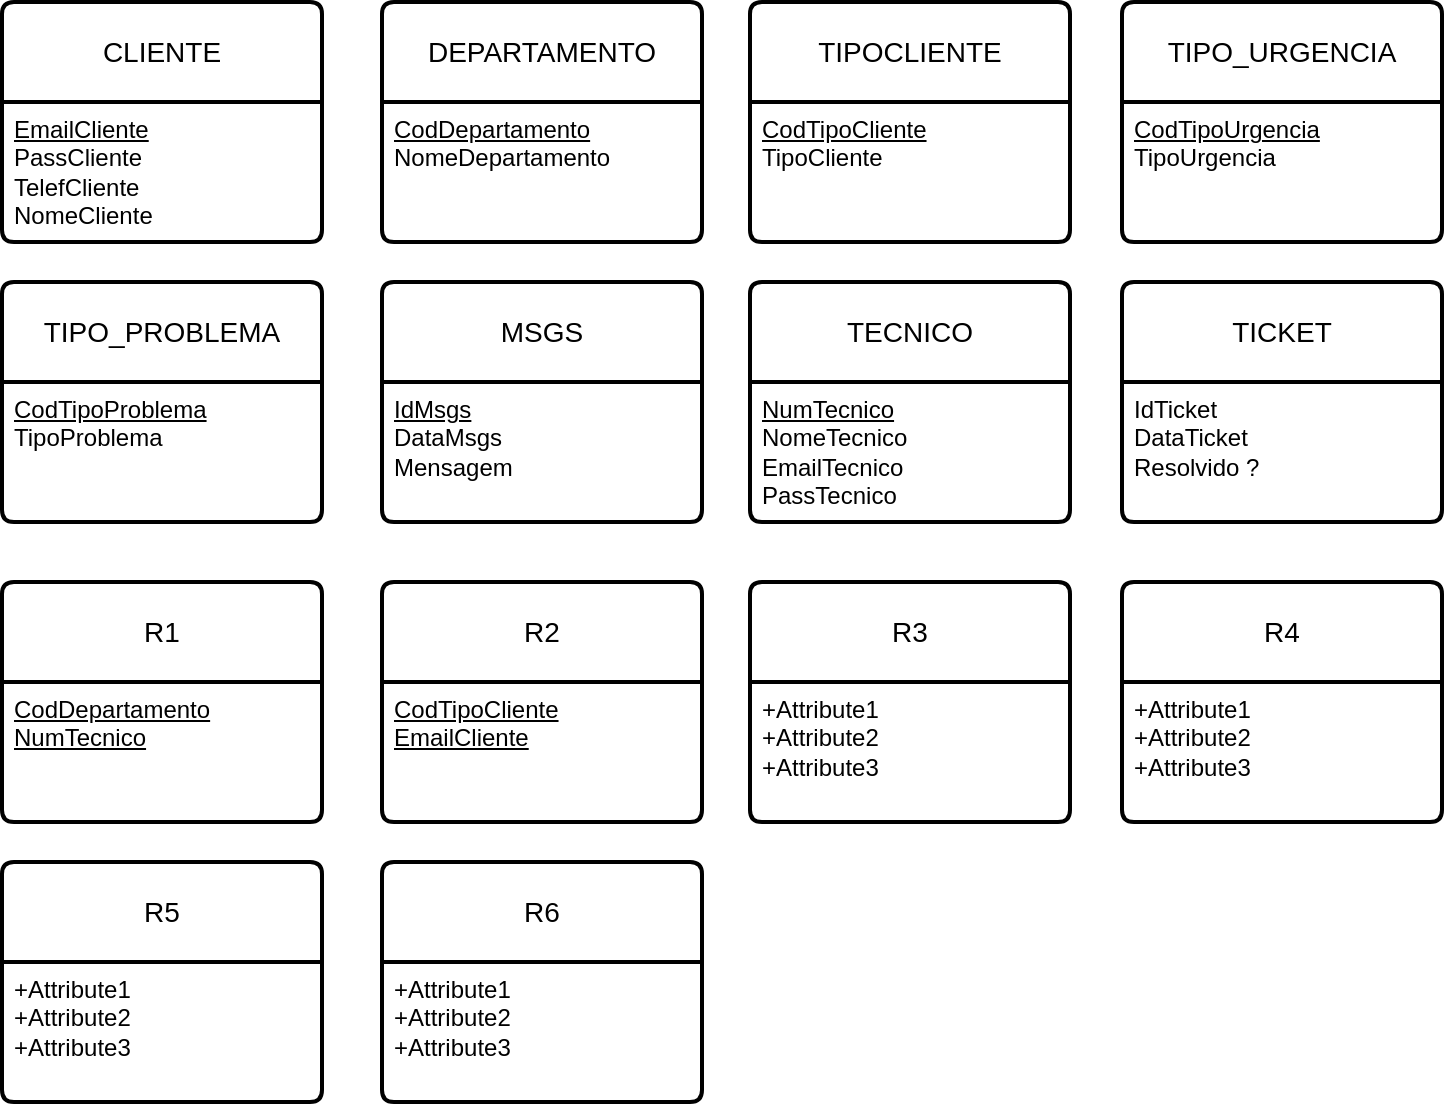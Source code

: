 <mxfile version="28.2.7">
  <diagram name="Página-1" id="vMQSSaTcYY6V1nrAZ7DE">
    <mxGraphModel dx="988" dy="629" grid="1" gridSize="10" guides="1" tooltips="1" connect="1" arrows="1" fold="1" page="1" pageScale="1" pageWidth="827" pageHeight="1169" math="0" shadow="0">
      <root>
        <mxCell id="0" />
        <mxCell id="1" parent="0" />
        <mxCell id="nOA6ALsSFVLYCcM8Q6eA-34" value="TICKET" style="swimlane;childLayout=stackLayout;horizontal=1;startSize=50;horizontalStack=0;rounded=1;fontSize=14;fontStyle=0;strokeWidth=2;resizeParent=0;resizeLast=1;shadow=0;dashed=0;align=center;arcSize=4;whiteSpace=wrap;html=1;" parent="1" vertex="1">
          <mxGeometry x="600" y="220" width="160" height="120" as="geometry" />
        </mxCell>
        <mxCell id="nOA6ALsSFVLYCcM8Q6eA-35" value="IdTicket&lt;div&gt;DataTicket&lt;/div&gt;&lt;div&gt;Resolvido ?&lt;/div&gt;" style="align=left;strokeColor=none;fillColor=none;spacingLeft=4;spacingRight=4;fontSize=12;verticalAlign=top;resizable=0;rotatable=0;part=1;html=1;whiteSpace=wrap;" parent="nOA6ALsSFVLYCcM8Q6eA-34" vertex="1">
          <mxGeometry y="50" width="160" height="70" as="geometry" />
        </mxCell>
        <mxCell id="nOA6ALsSFVLYCcM8Q6eA-36" value="TECNICO" style="swimlane;childLayout=stackLayout;horizontal=1;startSize=50;horizontalStack=0;rounded=1;fontSize=14;fontStyle=0;strokeWidth=2;resizeParent=0;resizeLast=1;shadow=0;dashed=0;align=center;arcSize=4;whiteSpace=wrap;html=1;" parent="1" vertex="1">
          <mxGeometry x="414" y="220" width="160" height="120" as="geometry" />
        </mxCell>
        <mxCell id="nOA6ALsSFVLYCcM8Q6eA-37" value="&lt;u&gt;NumTecnico&lt;/u&gt;&lt;div&gt;NomeTecnico&lt;/div&gt;&lt;div&gt;EmailTecnico&lt;/div&gt;&lt;div&gt;PassTecnico&lt;/div&gt;" style="align=left;strokeColor=none;fillColor=none;spacingLeft=4;spacingRight=4;fontSize=12;verticalAlign=top;resizable=0;rotatable=0;part=1;html=1;whiteSpace=wrap;" parent="nOA6ALsSFVLYCcM8Q6eA-36" vertex="1">
          <mxGeometry y="50" width="160" height="70" as="geometry" />
        </mxCell>
        <mxCell id="nOA6ALsSFVLYCcM8Q6eA-38" value="MSGS" style="swimlane;childLayout=stackLayout;horizontal=1;startSize=50;horizontalStack=0;rounded=1;fontSize=14;fontStyle=0;strokeWidth=2;resizeParent=0;resizeLast=1;shadow=0;dashed=0;align=center;arcSize=4;whiteSpace=wrap;html=1;" parent="1" vertex="1">
          <mxGeometry x="230" y="220" width="160" height="120" as="geometry" />
        </mxCell>
        <mxCell id="nOA6ALsSFVLYCcM8Q6eA-39" value="&lt;u&gt;IdMsgs&lt;/u&gt;&lt;div&gt;DataMsgs&lt;/div&gt;&lt;div&gt;Mensagem&lt;/div&gt;" style="align=left;strokeColor=none;fillColor=none;spacingLeft=4;spacingRight=4;fontSize=12;verticalAlign=top;resizable=0;rotatable=0;part=1;html=1;whiteSpace=wrap;" parent="nOA6ALsSFVLYCcM8Q6eA-38" vertex="1">
          <mxGeometry y="50" width="160" height="70" as="geometry" />
        </mxCell>
        <mxCell id="nOA6ALsSFVLYCcM8Q6eA-40" value="TIPO_PROBLEMA" style="swimlane;childLayout=stackLayout;horizontal=1;startSize=50;horizontalStack=0;rounded=1;fontSize=14;fontStyle=0;strokeWidth=2;resizeParent=0;resizeLast=1;shadow=0;dashed=0;align=center;arcSize=4;whiteSpace=wrap;html=1;" parent="1" vertex="1">
          <mxGeometry x="40" y="220" width="160" height="120" as="geometry" />
        </mxCell>
        <mxCell id="nOA6ALsSFVLYCcM8Q6eA-41" value="&lt;u&gt;CodTipoProblema&lt;/u&gt;&lt;div&gt;TipoProblema&lt;/div&gt;" style="align=left;strokeColor=none;fillColor=none;spacingLeft=4;spacingRight=4;fontSize=12;verticalAlign=top;resizable=0;rotatable=0;part=1;html=1;whiteSpace=wrap;" parent="nOA6ALsSFVLYCcM8Q6eA-40" vertex="1">
          <mxGeometry y="50" width="160" height="70" as="geometry" />
        </mxCell>
        <mxCell id="nOA6ALsSFVLYCcM8Q6eA-42" value="TIPO_URGENCIA" style="swimlane;childLayout=stackLayout;horizontal=1;startSize=50;horizontalStack=0;rounded=1;fontSize=14;fontStyle=0;strokeWidth=2;resizeParent=0;resizeLast=1;shadow=0;dashed=0;align=center;arcSize=4;whiteSpace=wrap;html=1;" parent="1" vertex="1">
          <mxGeometry x="600" y="80" width="160" height="120" as="geometry" />
        </mxCell>
        <mxCell id="nOA6ALsSFVLYCcM8Q6eA-43" value="&lt;u&gt;CodTipoUrgencia&lt;/u&gt;&lt;div&gt;TipoUrgencia&lt;/div&gt;" style="align=left;strokeColor=none;fillColor=none;spacingLeft=4;spacingRight=4;fontSize=12;verticalAlign=top;resizable=0;rotatable=0;part=1;html=1;whiteSpace=wrap;" parent="nOA6ALsSFVLYCcM8Q6eA-42" vertex="1">
          <mxGeometry y="50" width="160" height="70" as="geometry" />
        </mxCell>
        <mxCell id="nOA6ALsSFVLYCcM8Q6eA-44" value="TIPOCLIENTE" style="swimlane;childLayout=stackLayout;horizontal=1;startSize=50;horizontalStack=0;rounded=1;fontSize=14;fontStyle=0;strokeWidth=2;resizeParent=0;resizeLast=1;shadow=0;dashed=0;align=center;arcSize=4;whiteSpace=wrap;html=1;" parent="1" vertex="1">
          <mxGeometry x="414" y="80" width="160" height="120" as="geometry" />
        </mxCell>
        <mxCell id="nOA6ALsSFVLYCcM8Q6eA-45" value="&lt;u&gt;CodTipoCliente&lt;/u&gt;&lt;div&gt;TipoCliente&lt;/div&gt;" style="align=left;strokeColor=none;fillColor=none;spacingLeft=4;spacingRight=4;fontSize=12;verticalAlign=top;resizable=0;rotatable=0;part=1;html=1;whiteSpace=wrap;" parent="nOA6ALsSFVLYCcM8Q6eA-44" vertex="1">
          <mxGeometry y="50" width="160" height="70" as="geometry" />
        </mxCell>
        <mxCell id="nOA6ALsSFVLYCcM8Q6eA-46" value="DEPARTAMENTO" style="swimlane;childLayout=stackLayout;horizontal=1;startSize=50;horizontalStack=0;rounded=1;fontSize=14;fontStyle=0;strokeWidth=2;resizeParent=0;resizeLast=1;shadow=0;dashed=0;align=center;arcSize=4;whiteSpace=wrap;html=1;" parent="1" vertex="1">
          <mxGeometry x="230" y="80" width="160" height="120" as="geometry" />
        </mxCell>
        <mxCell id="nOA6ALsSFVLYCcM8Q6eA-47" value="&lt;u&gt;CodDepartamento&lt;/u&gt;&lt;div&gt;NomeDepartamento&lt;/div&gt;" style="align=left;strokeColor=none;fillColor=none;spacingLeft=4;spacingRight=4;fontSize=12;verticalAlign=top;resizable=0;rotatable=0;part=1;html=1;whiteSpace=wrap;" parent="nOA6ALsSFVLYCcM8Q6eA-46" vertex="1">
          <mxGeometry y="50" width="160" height="70" as="geometry" />
        </mxCell>
        <mxCell id="nOA6ALsSFVLYCcM8Q6eA-48" value="CLIENTE" style="swimlane;childLayout=stackLayout;horizontal=1;startSize=50;horizontalStack=0;rounded=1;fontSize=14;fontStyle=0;strokeWidth=2;resizeParent=0;resizeLast=1;shadow=0;dashed=0;align=center;arcSize=4;whiteSpace=wrap;html=1;" parent="1" vertex="1">
          <mxGeometry x="40" y="80" width="160" height="120" as="geometry" />
        </mxCell>
        <mxCell id="nOA6ALsSFVLYCcM8Q6eA-49" value="&lt;u&gt;EmailCliente&lt;/u&gt;&lt;div&gt;PassCliente&lt;/div&gt;&lt;div&gt;TelefCliente&lt;/div&gt;&lt;div&gt;NomeCliente&lt;br&gt;&lt;div&gt;&lt;br&gt;&lt;/div&gt;&lt;/div&gt;" style="align=left;strokeColor=none;fillColor=none;spacingLeft=4;spacingRight=4;fontSize=12;verticalAlign=top;resizable=0;rotatable=0;part=1;html=1;whiteSpace=wrap;" parent="nOA6ALsSFVLYCcM8Q6eA-48" vertex="1">
          <mxGeometry y="50" width="160" height="70" as="geometry" />
        </mxCell>
        <mxCell id="nOA6ALsSFVLYCcM8Q6eA-50" value="R3" style="swimlane;childLayout=stackLayout;horizontal=1;startSize=50;horizontalStack=0;rounded=1;fontSize=14;fontStyle=0;strokeWidth=2;resizeParent=0;resizeLast=1;shadow=0;dashed=0;align=center;arcSize=4;whiteSpace=wrap;html=1;" parent="1" vertex="1">
          <mxGeometry x="414" y="370" width="160" height="120" as="geometry" />
        </mxCell>
        <mxCell id="nOA6ALsSFVLYCcM8Q6eA-51" value="+Attribute1&#xa;+Attribute2&#xa;+Attribute3" style="align=left;strokeColor=none;fillColor=none;spacingLeft=4;spacingRight=4;fontSize=12;verticalAlign=top;resizable=0;rotatable=0;part=1;html=1;whiteSpace=wrap;" parent="nOA6ALsSFVLYCcM8Q6eA-50" vertex="1">
          <mxGeometry y="50" width="160" height="70" as="geometry" />
        </mxCell>
        <mxCell id="nOA6ALsSFVLYCcM8Q6eA-54" value="R6" style="swimlane;childLayout=stackLayout;horizontal=1;startSize=50;horizontalStack=0;rounded=1;fontSize=14;fontStyle=0;strokeWidth=2;resizeParent=0;resizeLast=1;shadow=0;dashed=0;align=center;arcSize=4;whiteSpace=wrap;html=1;" parent="1" vertex="1">
          <mxGeometry x="230" y="510" width="160" height="120" as="geometry" />
        </mxCell>
        <mxCell id="nOA6ALsSFVLYCcM8Q6eA-55" value="+Attribute1&#xa;+Attribute2&#xa;+Attribute3" style="align=left;strokeColor=none;fillColor=none;spacingLeft=4;spacingRight=4;fontSize=12;verticalAlign=top;resizable=0;rotatable=0;part=1;html=1;whiteSpace=wrap;" parent="nOA6ALsSFVLYCcM8Q6eA-54" vertex="1">
          <mxGeometry y="50" width="160" height="70" as="geometry" />
        </mxCell>
        <mxCell id="nOA6ALsSFVLYCcM8Q6eA-56" value="R5" style="swimlane;childLayout=stackLayout;horizontal=1;startSize=50;horizontalStack=0;rounded=1;fontSize=14;fontStyle=0;strokeWidth=2;resizeParent=0;resizeLast=1;shadow=0;dashed=0;align=center;arcSize=4;whiteSpace=wrap;html=1;" parent="1" vertex="1">
          <mxGeometry x="40" y="510" width="160" height="120" as="geometry" />
        </mxCell>
        <mxCell id="nOA6ALsSFVLYCcM8Q6eA-57" value="+Attribute1&#xa;+Attribute2&#xa;+Attribute3" style="align=left;strokeColor=none;fillColor=none;spacingLeft=4;spacingRight=4;fontSize=12;verticalAlign=top;resizable=0;rotatable=0;part=1;html=1;whiteSpace=wrap;" parent="nOA6ALsSFVLYCcM8Q6eA-56" vertex="1">
          <mxGeometry y="50" width="160" height="70" as="geometry" />
        </mxCell>
        <mxCell id="nOA6ALsSFVLYCcM8Q6eA-58" value="R4" style="swimlane;childLayout=stackLayout;horizontal=1;startSize=50;horizontalStack=0;rounded=1;fontSize=14;fontStyle=0;strokeWidth=2;resizeParent=0;resizeLast=1;shadow=0;dashed=0;align=center;arcSize=4;whiteSpace=wrap;html=1;" parent="1" vertex="1">
          <mxGeometry x="600" y="370" width="160" height="120" as="geometry" />
        </mxCell>
        <mxCell id="nOA6ALsSFVLYCcM8Q6eA-59" value="+Attribute1&#xa;+Attribute2&#xa;+Attribute3" style="align=left;strokeColor=none;fillColor=none;spacingLeft=4;spacingRight=4;fontSize=12;verticalAlign=top;resizable=0;rotatable=0;part=1;html=1;whiteSpace=wrap;" parent="nOA6ALsSFVLYCcM8Q6eA-58" vertex="1">
          <mxGeometry y="50" width="160" height="70" as="geometry" />
        </mxCell>
        <mxCell id="nOA6ALsSFVLYCcM8Q6eA-60" value="R2" style="swimlane;childLayout=stackLayout;horizontal=1;startSize=50;horizontalStack=0;rounded=1;fontSize=14;fontStyle=0;strokeWidth=2;resizeParent=0;resizeLast=1;shadow=0;dashed=0;align=center;arcSize=4;whiteSpace=wrap;html=1;" parent="1" vertex="1">
          <mxGeometry x="230" y="370" width="160" height="120" as="geometry" />
        </mxCell>
        <mxCell id="nOA6ALsSFVLYCcM8Q6eA-61" value="&lt;span style=&quot;text-align: center; text-decoration-line: underline;&quot;&gt;CodTipoCliente&lt;/span&gt;&lt;div&gt;&lt;span style=&quot;text-align: center; text-decoration-line: underline;&quot;&gt;EmailCliente&lt;/span&gt;&lt;span style=&quot;text-align: center; text-decoration-line: underline;&quot;&gt;&lt;/span&gt;&lt;/div&gt;" style="align=left;strokeColor=none;fillColor=none;spacingLeft=4;spacingRight=4;fontSize=12;verticalAlign=top;resizable=0;rotatable=0;part=1;html=1;whiteSpace=wrap;" parent="nOA6ALsSFVLYCcM8Q6eA-60" vertex="1">
          <mxGeometry y="50" width="160" height="70" as="geometry" />
        </mxCell>
        <mxCell id="nOA6ALsSFVLYCcM8Q6eA-62" value="R1" style="swimlane;childLayout=stackLayout;horizontal=1;startSize=50;horizontalStack=0;rounded=1;fontSize=14;fontStyle=0;strokeWidth=2;resizeParent=0;resizeLast=1;shadow=0;dashed=0;align=center;arcSize=4;whiteSpace=wrap;html=1;" parent="1" vertex="1">
          <mxGeometry x="40" y="370" width="160" height="120" as="geometry" />
        </mxCell>
        <mxCell id="nOA6ALsSFVLYCcM8Q6eA-63" value="&lt;span style=&quot;text-align: center; text-decoration-line: underline;&quot;&gt;CodDepartamento&lt;/span&gt;&lt;div&gt;&lt;span style=&quot;text-align: center; text-decoration-line: underline;&quot;&gt;NumTecnico&lt;/span&gt;&lt;span style=&quot;text-align: center; text-decoration-line: underline;&quot;&gt;&lt;/span&gt;&lt;/div&gt;" style="align=left;strokeColor=none;fillColor=none;spacingLeft=4;spacingRight=4;fontSize=12;verticalAlign=top;resizable=0;rotatable=0;part=1;html=1;whiteSpace=wrap;" parent="nOA6ALsSFVLYCcM8Q6eA-62" vertex="1">
          <mxGeometry y="50" width="160" height="70" as="geometry" />
        </mxCell>
      </root>
    </mxGraphModel>
  </diagram>
</mxfile>
